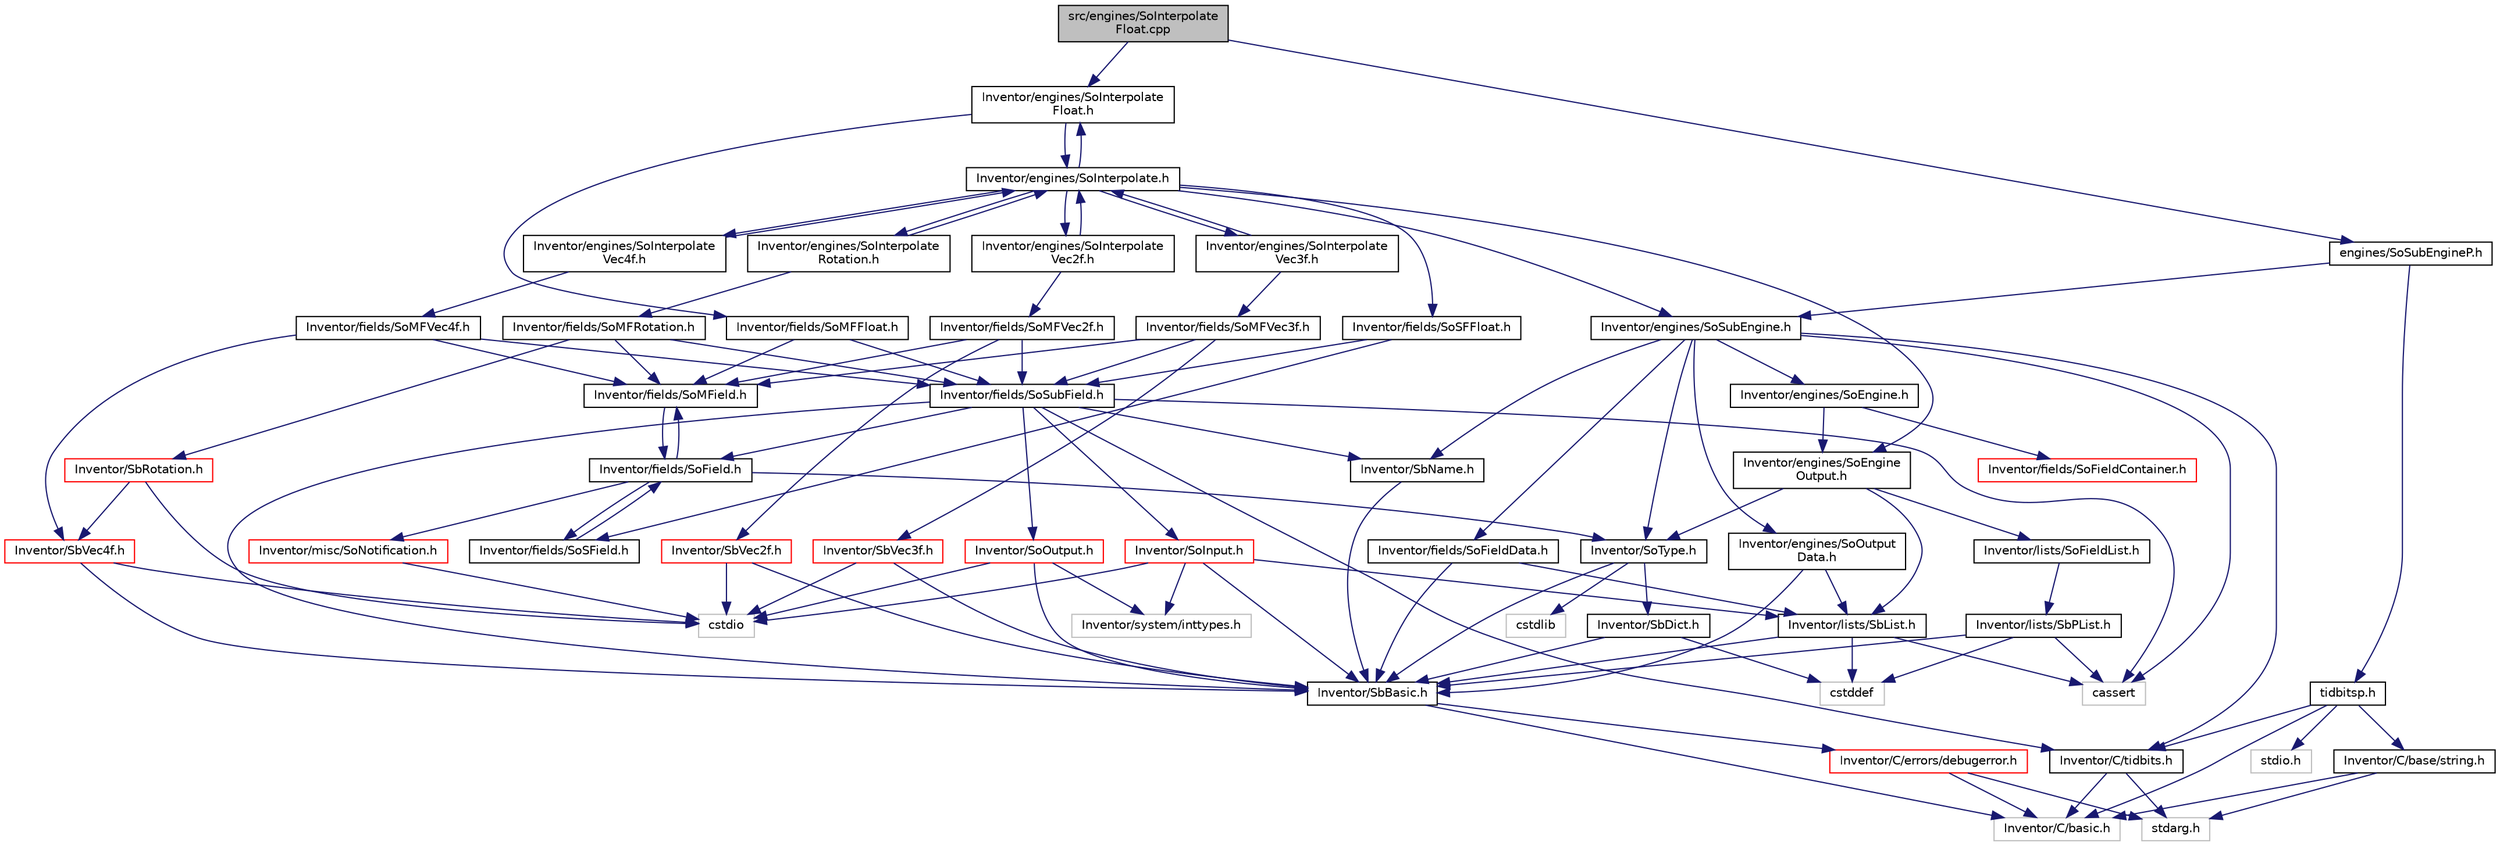 digraph "src/engines/SoInterpolateFloat.cpp"
{
 // LATEX_PDF_SIZE
  edge [fontname="Helvetica",fontsize="10",labelfontname="Helvetica",labelfontsize="10"];
  node [fontname="Helvetica",fontsize="10",shape=record];
  Node1 [label="src/engines/SoInterpolate\lFloat.cpp",height=0.2,width=0.4,color="black", fillcolor="grey75", style="filled", fontcolor="black",tooltip=" "];
  Node1 -> Node2 [color="midnightblue",fontsize="10",style="solid",fontname="Helvetica"];
  Node2 [label="Inventor/engines/SoInterpolate\lFloat.h",height=0.2,width=0.4,color="black", fillcolor="white", style="filled",URL="$SoInterpolateFloat_8h.html",tooltip=" "];
  Node2 -> Node3 [color="midnightblue",fontsize="10",style="solid",fontname="Helvetica"];
  Node3 [label="Inventor/engines/SoInterpolate.h",height=0.2,width=0.4,color="black", fillcolor="white", style="filled",URL="$SoInterpolate_8h.html",tooltip=" "];
  Node3 -> Node4 [color="midnightblue",fontsize="10",style="solid",fontname="Helvetica"];
  Node4 [label="Inventor/engines/SoSubEngine.h",height=0.2,width=0.4,color="black", fillcolor="white", style="filled",URL="$SoSubEngine_8h.html",tooltip=" "];
  Node4 -> Node5 [color="midnightblue",fontsize="10",style="solid",fontname="Helvetica"];
  Node5 [label="cassert",height=0.2,width=0.4,color="grey75", fillcolor="white", style="filled",tooltip=" "];
  Node4 -> Node6 [color="midnightblue",fontsize="10",style="solid",fontname="Helvetica"];
  Node6 [label="Inventor/SbName.h",height=0.2,width=0.4,color="black", fillcolor="white", style="filled",URL="$SbName_8h.html",tooltip=" "];
  Node6 -> Node7 [color="midnightblue",fontsize="10",style="solid",fontname="Helvetica"];
  Node7 [label="Inventor/SbBasic.h",height=0.2,width=0.4,color="black", fillcolor="white", style="filled",URL="$SbBasic_8h.html",tooltip=" "];
  Node7 -> Node8 [color="midnightblue",fontsize="10",style="solid",fontname="Helvetica"];
  Node8 [label="Inventor/C/basic.h",height=0.2,width=0.4,color="grey75", fillcolor="white", style="filled",tooltip=" "];
  Node7 -> Node9 [color="midnightblue",fontsize="10",style="solid",fontname="Helvetica"];
  Node9 [label="Inventor/C/errors/debugerror.h",height=0.2,width=0.4,color="red", fillcolor="white", style="filled",URL="$debugerror_8h.html",tooltip=" "];
  Node9 -> Node8 [color="midnightblue",fontsize="10",style="solid",fontname="Helvetica"];
  Node9 -> Node12 [color="midnightblue",fontsize="10",style="solid",fontname="Helvetica"];
  Node12 [label="stdarg.h",height=0.2,width=0.4,color="grey75", fillcolor="white", style="filled",tooltip=" "];
  Node4 -> Node13 [color="midnightblue",fontsize="10",style="solid",fontname="Helvetica"];
  Node13 [label="Inventor/SoType.h",height=0.2,width=0.4,color="black", fillcolor="white", style="filled",URL="$SoType_8h.html",tooltip=" "];
  Node13 -> Node7 [color="midnightblue",fontsize="10",style="solid",fontname="Helvetica"];
  Node13 -> Node14 [color="midnightblue",fontsize="10",style="solid",fontname="Helvetica"];
  Node14 [label="cstdlib",height=0.2,width=0.4,color="grey75", fillcolor="white", style="filled",tooltip=" "];
  Node13 -> Node15 [color="midnightblue",fontsize="10",style="solid",fontname="Helvetica"];
  Node15 [label="Inventor/SbDict.h",height=0.2,width=0.4,color="black", fillcolor="white", style="filled",URL="$SbDict_8h.html",tooltip=" "];
  Node15 -> Node16 [color="midnightblue",fontsize="10",style="solid",fontname="Helvetica"];
  Node16 [label="cstddef",height=0.2,width=0.4,color="grey75", fillcolor="white", style="filled",tooltip=" "];
  Node15 -> Node7 [color="midnightblue",fontsize="10",style="solid",fontname="Helvetica"];
  Node4 -> Node17 [color="midnightblue",fontsize="10",style="solid",fontname="Helvetica"];
  Node17 [label="Inventor/C/tidbits.h",height=0.2,width=0.4,color="black", fillcolor="white", style="filled",URL="$tidbits_8h.html",tooltip=" "];
  Node17 -> Node8 [color="midnightblue",fontsize="10",style="solid",fontname="Helvetica"];
  Node17 -> Node12 [color="midnightblue",fontsize="10",style="solid",fontname="Helvetica"];
  Node4 -> Node18 [color="midnightblue",fontsize="10",style="solid",fontname="Helvetica"];
  Node18 [label="Inventor/engines/SoEngine.h",height=0.2,width=0.4,color="black", fillcolor="white", style="filled",URL="$SoEngine_8h.html",tooltip=" "];
  Node18 -> Node19 [color="midnightblue",fontsize="10",style="solid",fontname="Helvetica"];
  Node19 [label="Inventor/fields/SoFieldContainer.h",height=0.2,width=0.4,color="red", fillcolor="white", style="filled",URL="$SoFieldContainer_8h.html",tooltip=" "];
  Node18 -> Node27 [color="midnightblue",fontsize="10",style="solid",fontname="Helvetica"];
  Node27 [label="Inventor/engines/SoEngine\lOutput.h",height=0.2,width=0.4,color="black", fillcolor="white", style="filled",URL="$SoEngineOutput_8h.html",tooltip=" "];
  Node27 -> Node13 [color="midnightblue",fontsize="10",style="solid",fontname="Helvetica"];
  Node27 -> Node28 [color="midnightblue",fontsize="10",style="solid",fontname="Helvetica"];
  Node28 [label="Inventor/lists/SoFieldList.h",height=0.2,width=0.4,color="black", fillcolor="white", style="filled",URL="$SoFieldList_8h.html",tooltip=" "];
  Node28 -> Node22 [color="midnightblue",fontsize="10",style="solid",fontname="Helvetica"];
  Node22 [label="Inventor/lists/SbPList.h",height=0.2,width=0.4,color="black", fillcolor="white", style="filled",URL="$lists_2SbPList_8h.html",tooltip=" "];
  Node22 -> Node7 [color="midnightblue",fontsize="10",style="solid",fontname="Helvetica"];
  Node22 -> Node5 [color="midnightblue",fontsize="10",style="solid",fontname="Helvetica"];
  Node22 -> Node16 [color="midnightblue",fontsize="10",style="solid",fontname="Helvetica"];
  Node27 -> Node29 [color="midnightblue",fontsize="10",style="solid",fontname="Helvetica"];
  Node29 [label="Inventor/lists/SbList.h",height=0.2,width=0.4,color="black", fillcolor="white", style="filled",URL="$SbList_8h.html",tooltip=" "];
  Node29 -> Node5 [color="midnightblue",fontsize="10",style="solid",fontname="Helvetica"];
  Node29 -> Node16 [color="midnightblue",fontsize="10",style="solid",fontname="Helvetica"];
  Node29 -> Node7 [color="midnightblue",fontsize="10",style="solid",fontname="Helvetica"];
  Node4 -> Node30 [color="midnightblue",fontsize="10",style="solid",fontname="Helvetica"];
  Node30 [label="Inventor/engines/SoOutput\lData.h",height=0.2,width=0.4,color="black", fillcolor="white", style="filled",URL="$SoOutputData_8h.html",tooltip=" "];
  Node30 -> Node7 [color="midnightblue",fontsize="10",style="solid",fontname="Helvetica"];
  Node30 -> Node29 [color="midnightblue",fontsize="10",style="solid",fontname="Helvetica"];
  Node4 -> Node31 [color="midnightblue",fontsize="10",style="solid",fontname="Helvetica"];
  Node31 [label="Inventor/fields/SoFieldData.h",height=0.2,width=0.4,color="black", fillcolor="white", style="filled",URL="$SoFieldData_8h.html",tooltip=" "];
  Node31 -> Node7 [color="midnightblue",fontsize="10",style="solid",fontname="Helvetica"];
  Node31 -> Node29 [color="midnightblue",fontsize="10",style="solid",fontname="Helvetica"];
  Node3 -> Node27 [color="midnightblue",fontsize="10",style="solid",fontname="Helvetica"];
  Node3 -> Node32 [color="midnightblue",fontsize="10",style="solid",fontname="Helvetica"];
  Node32 [label="Inventor/fields/SoSFFloat.h",height=0.2,width=0.4,color="black", fillcolor="white", style="filled",URL="$SoSFFloat_8h.html",tooltip=" "];
  Node32 -> Node33 [color="midnightblue",fontsize="10",style="solid",fontname="Helvetica"];
  Node33 [label="Inventor/fields/SoSField.h",height=0.2,width=0.4,color="black", fillcolor="white", style="filled",URL="$SoSField_8h.html",tooltip=" "];
  Node33 -> Node34 [color="midnightblue",fontsize="10",style="solid",fontname="Helvetica"];
  Node34 [label="Inventor/fields/SoField.h",height=0.2,width=0.4,color="black", fillcolor="white", style="filled",URL="$SoField_8h.html",tooltip=" "];
  Node34 -> Node13 [color="midnightblue",fontsize="10",style="solid",fontname="Helvetica"];
  Node34 -> Node23 [color="midnightblue",fontsize="10",style="solid",fontname="Helvetica"];
  Node23 [label="Inventor/misc/SoNotification.h",height=0.2,width=0.4,color="red", fillcolor="white", style="filled",URL="$SoNotification_8h.html",tooltip=" "];
  Node23 -> Node25 [color="midnightblue",fontsize="10",style="solid",fontname="Helvetica"];
  Node25 [label="cstdio",height=0.2,width=0.4,color="grey75", fillcolor="white", style="filled",tooltip=" "];
  Node34 -> Node33 [color="midnightblue",fontsize="10",style="solid",fontname="Helvetica"];
  Node34 -> Node35 [color="midnightblue",fontsize="10",style="solid",fontname="Helvetica"];
  Node35 [label="Inventor/fields/SoMField.h",height=0.2,width=0.4,color="black", fillcolor="white", style="filled",URL="$SoMField_8h.html",tooltip=" "];
  Node35 -> Node34 [color="midnightblue",fontsize="10",style="solid",fontname="Helvetica"];
  Node32 -> Node36 [color="midnightblue",fontsize="10",style="solid",fontname="Helvetica"];
  Node36 [label="Inventor/fields/SoSubField.h",height=0.2,width=0.4,color="black", fillcolor="white", style="filled",URL="$SoSubField_8h.html",tooltip=" "];
  Node36 -> Node7 [color="midnightblue",fontsize="10",style="solid",fontname="Helvetica"];
  Node36 -> Node6 [color="midnightblue",fontsize="10",style="solid",fontname="Helvetica"];
  Node36 -> Node17 [color="midnightblue",fontsize="10",style="solid",fontname="Helvetica"];
  Node36 -> Node5 [color="midnightblue",fontsize="10",style="solid",fontname="Helvetica"];
  Node36 -> Node34 [color="midnightblue",fontsize="10",style="solid",fontname="Helvetica"];
  Node36 -> Node37 [color="midnightblue",fontsize="10",style="solid",fontname="Helvetica"];
  Node37 [label="Inventor/SoInput.h",height=0.2,width=0.4,color="red", fillcolor="white", style="filled",URL="$SoInput_8h.html",tooltip=" "];
  Node37 -> Node38 [color="midnightblue",fontsize="10",style="solid",fontname="Helvetica"];
  Node38 [label="Inventor/system/inttypes.h",height=0.2,width=0.4,color="grey75", fillcolor="white", style="filled",tooltip=" "];
  Node37 -> Node7 [color="midnightblue",fontsize="10",style="solid",fontname="Helvetica"];
  Node37 -> Node29 [color="midnightblue",fontsize="10",style="solid",fontname="Helvetica"];
  Node37 -> Node25 [color="midnightblue",fontsize="10",style="solid",fontname="Helvetica"];
  Node36 -> Node44 [color="midnightblue",fontsize="10",style="solid",fontname="Helvetica"];
  Node44 [label="Inventor/SoOutput.h",height=0.2,width=0.4,color="red", fillcolor="white", style="filled",URL="$SoOutput_8h.html",tooltip=" "];
  Node44 -> Node38 [color="midnightblue",fontsize="10",style="solid",fontname="Helvetica"];
  Node44 -> Node7 [color="midnightblue",fontsize="10",style="solid",fontname="Helvetica"];
  Node44 -> Node25 [color="midnightblue",fontsize="10",style="solid",fontname="Helvetica"];
  Node3 -> Node2 [color="midnightblue",fontsize="10",style="solid",fontname="Helvetica"];
  Node3 -> Node45 [color="midnightblue",fontsize="10",style="solid",fontname="Helvetica"];
  Node45 [label="Inventor/engines/SoInterpolate\lVec2f.h",height=0.2,width=0.4,color="black", fillcolor="white", style="filled",URL="$SoInterpolateVec2f_8h.html",tooltip=" "];
  Node45 -> Node3 [color="midnightblue",fontsize="10",style="solid",fontname="Helvetica"];
  Node45 -> Node46 [color="midnightblue",fontsize="10",style="solid",fontname="Helvetica"];
  Node46 [label="Inventor/fields/SoMFVec2f.h",height=0.2,width=0.4,color="black", fillcolor="white", style="filled",URL="$SoMFVec2f_8h.html",tooltip=" "];
  Node46 -> Node35 [color="midnightblue",fontsize="10",style="solid",fontname="Helvetica"];
  Node46 -> Node36 [color="midnightblue",fontsize="10",style="solid",fontname="Helvetica"];
  Node46 -> Node47 [color="midnightblue",fontsize="10",style="solid",fontname="Helvetica"];
  Node47 [label="Inventor/SbVec2f.h",height=0.2,width=0.4,color="red", fillcolor="white", style="filled",URL="$SbVec2f_8h.html",tooltip=" "];
  Node47 -> Node25 [color="midnightblue",fontsize="10",style="solid",fontname="Helvetica"];
  Node47 -> Node7 [color="midnightblue",fontsize="10",style="solid",fontname="Helvetica"];
  Node3 -> Node50 [color="midnightblue",fontsize="10",style="solid",fontname="Helvetica"];
  Node50 [label="Inventor/engines/SoInterpolate\lVec3f.h",height=0.2,width=0.4,color="black", fillcolor="white", style="filled",URL="$SoInterpolateVec3f_8h.html",tooltip=" "];
  Node50 -> Node3 [color="midnightblue",fontsize="10",style="solid",fontname="Helvetica"];
  Node50 -> Node51 [color="midnightblue",fontsize="10",style="solid",fontname="Helvetica"];
  Node51 [label="Inventor/fields/SoMFVec3f.h",height=0.2,width=0.4,color="black", fillcolor="white", style="filled",URL="$SoMFVec3f_8h.html",tooltip=" "];
  Node51 -> Node35 [color="midnightblue",fontsize="10",style="solid",fontname="Helvetica"];
  Node51 -> Node36 [color="midnightblue",fontsize="10",style="solid",fontname="Helvetica"];
  Node51 -> Node52 [color="midnightblue",fontsize="10",style="solid",fontname="Helvetica"];
  Node52 [label="Inventor/SbVec3f.h",height=0.2,width=0.4,color="red", fillcolor="white", style="filled",URL="$SbVec3f_8h.html",tooltip=" "];
  Node52 -> Node25 [color="midnightblue",fontsize="10",style="solid",fontname="Helvetica"];
  Node52 -> Node7 [color="midnightblue",fontsize="10",style="solid",fontname="Helvetica"];
  Node3 -> Node55 [color="midnightblue",fontsize="10",style="solid",fontname="Helvetica"];
  Node55 [label="Inventor/engines/SoInterpolate\lVec4f.h",height=0.2,width=0.4,color="black", fillcolor="white", style="filled",URL="$SoInterpolateVec4f_8h.html",tooltip=" "];
  Node55 -> Node3 [color="midnightblue",fontsize="10",style="solid",fontname="Helvetica"];
  Node55 -> Node56 [color="midnightblue",fontsize="10",style="solid",fontname="Helvetica"];
  Node56 [label="Inventor/fields/SoMFVec4f.h",height=0.2,width=0.4,color="black", fillcolor="white", style="filled",URL="$SoMFVec4f_8h.html",tooltip=" "];
  Node56 -> Node35 [color="midnightblue",fontsize="10",style="solid",fontname="Helvetica"];
  Node56 -> Node36 [color="midnightblue",fontsize="10",style="solid",fontname="Helvetica"];
  Node56 -> Node57 [color="midnightblue",fontsize="10",style="solid",fontname="Helvetica"];
  Node57 [label="Inventor/SbVec4f.h",height=0.2,width=0.4,color="red", fillcolor="white", style="filled",URL="$SbVec4f_8h.html",tooltip=" "];
  Node57 -> Node25 [color="midnightblue",fontsize="10",style="solid",fontname="Helvetica"];
  Node57 -> Node7 [color="midnightblue",fontsize="10",style="solid",fontname="Helvetica"];
  Node3 -> Node58 [color="midnightblue",fontsize="10",style="solid",fontname="Helvetica"];
  Node58 [label="Inventor/engines/SoInterpolate\lRotation.h",height=0.2,width=0.4,color="black", fillcolor="white", style="filled",URL="$SoInterpolateRotation_8h.html",tooltip=" "];
  Node58 -> Node3 [color="midnightblue",fontsize="10",style="solid",fontname="Helvetica"];
  Node58 -> Node59 [color="midnightblue",fontsize="10",style="solid",fontname="Helvetica"];
  Node59 [label="Inventor/fields/SoMFRotation.h",height=0.2,width=0.4,color="black", fillcolor="white", style="filled",URL="$SoMFRotation_8h.html",tooltip=" "];
  Node59 -> Node35 [color="midnightblue",fontsize="10",style="solid",fontname="Helvetica"];
  Node59 -> Node36 [color="midnightblue",fontsize="10",style="solid",fontname="Helvetica"];
  Node59 -> Node60 [color="midnightblue",fontsize="10",style="solid",fontname="Helvetica"];
  Node60 [label="Inventor/SbRotation.h",height=0.2,width=0.4,color="red", fillcolor="white", style="filled",URL="$SbRotation_8h.html",tooltip=" "];
  Node60 -> Node25 [color="midnightblue",fontsize="10",style="solid",fontname="Helvetica"];
  Node60 -> Node57 [color="midnightblue",fontsize="10",style="solid",fontname="Helvetica"];
  Node2 -> Node61 [color="midnightblue",fontsize="10",style="solid",fontname="Helvetica"];
  Node61 [label="Inventor/fields/SoMFFloat.h",height=0.2,width=0.4,color="black", fillcolor="white", style="filled",URL="$SoMFFloat_8h.html",tooltip=" "];
  Node61 -> Node35 [color="midnightblue",fontsize="10",style="solid",fontname="Helvetica"];
  Node61 -> Node36 [color="midnightblue",fontsize="10",style="solid",fontname="Helvetica"];
  Node1 -> Node62 [color="midnightblue",fontsize="10",style="solid",fontname="Helvetica"];
  Node62 [label="engines/SoSubEngineP.h",height=0.2,width=0.4,color="black", fillcolor="white", style="filled",URL="$SoSubEngineP_8h.html",tooltip=" "];
  Node62 -> Node4 [color="midnightblue",fontsize="10",style="solid",fontname="Helvetica"];
  Node62 -> Node63 [color="midnightblue",fontsize="10",style="solid",fontname="Helvetica"];
  Node63 [label="tidbitsp.h",height=0.2,width=0.4,color="black", fillcolor="white", style="filled",URL="$tidbitsp_8h.html",tooltip=" "];
  Node63 -> Node64 [color="midnightblue",fontsize="10",style="solid",fontname="Helvetica"];
  Node64 [label="stdio.h",height=0.2,width=0.4,color="grey75", fillcolor="white", style="filled",tooltip=" "];
  Node63 -> Node17 [color="midnightblue",fontsize="10",style="solid",fontname="Helvetica"];
  Node63 -> Node8 [color="midnightblue",fontsize="10",style="solid",fontname="Helvetica"];
  Node63 -> Node11 [color="midnightblue",fontsize="10",style="solid",fontname="Helvetica"];
  Node11 [label="Inventor/C/base/string.h",height=0.2,width=0.4,color="black", fillcolor="white", style="filled",URL="$string_8h.html",tooltip=" "];
  Node11 -> Node8 [color="midnightblue",fontsize="10",style="solid",fontname="Helvetica"];
  Node11 -> Node12 [color="midnightblue",fontsize="10",style="solid",fontname="Helvetica"];
}
